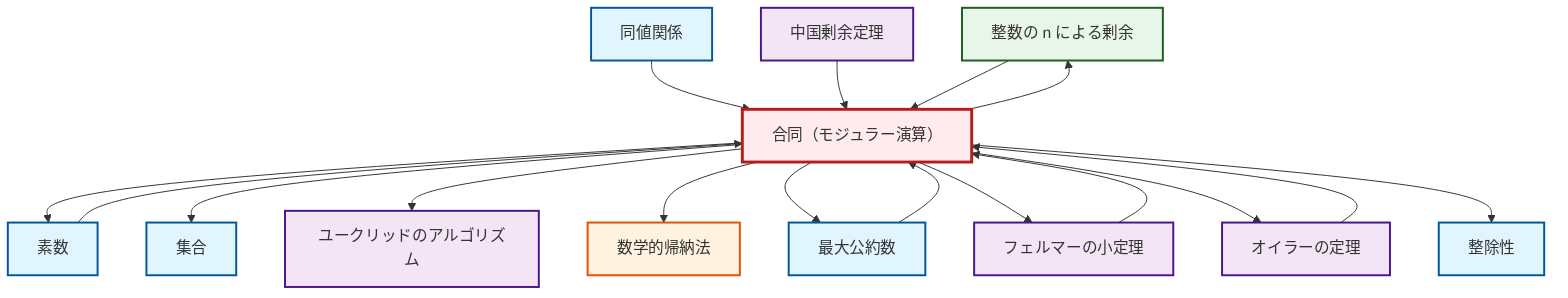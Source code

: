 graph TD
    classDef definition fill:#e1f5fe,stroke:#01579b,stroke-width:2px
    classDef theorem fill:#f3e5f5,stroke:#4a148c,stroke-width:2px
    classDef axiom fill:#fff3e0,stroke:#e65100,stroke-width:2px
    classDef example fill:#e8f5e9,stroke:#1b5e20,stroke-width:2px
    classDef current fill:#ffebee,stroke:#b71c1c,stroke-width:3px
    ex-quotient-integers-mod-n["整数の n による剰余"]:::example
    def-divisibility["整除性"]:::definition
    thm-euclidean-algorithm["ユークリッドのアルゴリズム"]:::theorem
    thm-fermat-little["フェルマーの小定理"]:::theorem
    thm-chinese-remainder["中国剰余定理"]:::theorem
    ax-induction["数学的帰納法"]:::axiom
    def-gcd["最大公約数"]:::definition
    def-congruence["合同（モジュラー演算）"]:::definition
    def-prime["素数"]:::definition
    def-equivalence-relation["同値関係"]:::definition
    def-set["集合"]:::definition
    thm-euler["オイラーの定理"]:::theorem
    def-congruence --> def-prime
    def-equivalence-relation --> def-congruence
    def-congruence --> def-set
    def-congruence --> thm-euclidean-algorithm
    thm-fermat-little --> def-congruence
    def-congruence --> ax-induction
    thm-chinese-remainder --> def-congruence
    thm-euler --> def-congruence
    def-prime --> def-congruence
    def-congruence --> def-gcd
    def-congruence --> thm-fermat-little
    def-congruence --> thm-euler
    ex-quotient-integers-mod-n --> def-congruence
    def-gcd --> def-congruence
    def-congruence --> def-divisibility
    def-congruence --> ex-quotient-integers-mod-n
    class def-congruence current